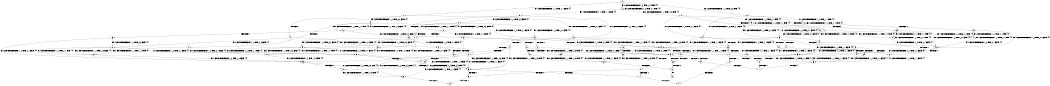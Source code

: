 digraph BCG {
size = "7, 10.5";
center = TRUE;
node [shape = circle];
0 [peripheries = 2];
0 -> 1 [label = "EX !1 !ATOMIC_EXCH_BRANCH (1, +1, TRUE, +1, 1, FALSE) !{0}"];
0 -> 2 [label = "EX !2 !ATOMIC_EXCH_BRANCH (1, +1, TRUE, +0, 3, TRUE) !{0}"];
0 -> 3 [label = "EX !0 !ATOMIC_EXCH_BRANCH (1, +0, TRUE, +0, 1, TRUE) !{0}"];
1 -> 4 [label = "TERMINATE !1"];
1 -> 5 [label = "EX !2 !ATOMIC_EXCH_BRANCH (1, +1, TRUE, +0, 3, FALSE) !{0}"];
1 -> 6 [label = "EX !0 !ATOMIC_EXCH_BRANCH (1, +0, TRUE, +0, 1, FALSE) !{0}"];
2 -> 7 [label = "TERMINATE !2"];
2 -> 8 [label = "EX !1 !ATOMIC_EXCH_BRANCH (1, +1, TRUE, +1, 1, TRUE) !{0}"];
2 -> 9 [label = "EX !0 !ATOMIC_EXCH_BRANCH (1, +0, TRUE, +0, 1, FALSE) !{0}"];
3 -> 10 [label = "EX !1 !ATOMIC_EXCH_BRANCH (1, +1, TRUE, +1, 1, FALSE) !{0}"];
3 -> 11 [label = "EX !2 !ATOMIC_EXCH_BRANCH (1, +1, TRUE, +0, 3, TRUE) !{0}"];
3 -> 3 [label = "EX !0 !ATOMIC_EXCH_BRANCH (1, +0, TRUE, +0, 1, TRUE) !{0}"];
4 -> 12 [label = "EX !2 !ATOMIC_EXCH_BRANCH (1, +1, TRUE, +0, 3, FALSE) !{0}"];
4 -> 13 [label = "EX !0 !ATOMIC_EXCH_BRANCH (1, +0, TRUE, +0, 1, FALSE) !{0}"];
5 -> 14 [label = "TERMINATE !1"];
5 -> 15 [label = "EX !0 !ATOMIC_EXCH_BRANCH (1, +0, TRUE, +0, 1, FALSE) !{0}"];
5 -> 16 [label = "EX !2 !ATOMIC_EXCH_BRANCH (1, +1, TRUE, +1, 1, TRUE) !{0}"];
6 -> 17 [label = "TERMINATE !1"];
6 -> 18 [label = "TERMINATE !0"];
6 -> 19 [label = "EX !2 !ATOMIC_EXCH_BRANCH (1, +1, TRUE, +0, 3, TRUE) !{0}"];
7 -> 20 [label = "EX !1 !ATOMIC_EXCH_BRANCH (1, +1, TRUE, +1, 1, TRUE) !{0}"];
7 -> 21 [label = "EX !0 !ATOMIC_EXCH_BRANCH (1, +0, TRUE, +0, 1, FALSE) !{0}"];
8 -> 22 [label = "TERMINATE !2"];
8 -> 23 [label = "EX !0 !ATOMIC_EXCH_BRANCH (1, +0, TRUE, +0, 1, FALSE) !{0}"];
8 -> 8 [label = "EX !1 !ATOMIC_EXCH_BRANCH (1, +1, TRUE, +1, 1, TRUE) !{0}"];
9 -> 24 [label = "TERMINATE !2"];
9 -> 25 [label = "TERMINATE !0"];
9 -> 19 [label = "EX !1 !ATOMIC_EXCH_BRANCH (1, +1, TRUE, +1, 1, FALSE) !{0}"];
10 -> 26 [label = "TERMINATE !1"];
10 -> 27 [label = "EX !2 !ATOMIC_EXCH_BRANCH (1, +1, TRUE, +0, 3, FALSE) !{0}"];
10 -> 6 [label = "EX !0 !ATOMIC_EXCH_BRANCH (1, +0, TRUE, +0, 1, FALSE) !{0}"];
11 -> 28 [label = "TERMINATE !2"];
11 -> 29 [label = "EX !1 !ATOMIC_EXCH_BRANCH (1, +1, TRUE, +1, 1, TRUE) !{0}"];
11 -> 9 [label = "EX !0 !ATOMIC_EXCH_BRANCH (1, +0, TRUE, +0, 1, FALSE) !{0}"];
12 -> 30 [label = "EX !0 !ATOMIC_EXCH_BRANCH (1, +0, TRUE, +0, 1, FALSE) !{0}"];
12 -> 31 [label = "EX !2 !ATOMIC_EXCH_BRANCH (1, +1, TRUE, +1, 1, TRUE) !{0}"];
13 -> 32 [label = "TERMINATE !0"];
13 -> 33 [label = "EX !2 !ATOMIC_EXCH_BRANCH (1, +1, TRUE, +0, 3, TRUE) !{0}"];
14 -> 30 [label = "EX !0 !ATOMIC_EXCH_BRANCH (1, +0, TRUE, +0, 1, FALSE) !{0}"];
14 -> 31 [label = "EX !2 !ATOMIC_EXCH_BRANCH (1, +1, TRUE, +1, 1, TRUE) !{0}"];
15 -> 34 [label = "TERMINATE !1"];
15 -> 35 [label = "TERMINATE !0"];
15 -> 19 [label = "EX !2 !ATOMIC_EXCH_BRANCH (1, +1, TRUE, +1, 1, FALSE) !{0}"];
16 -> 36 [label = "TERMINATE !1"];
16 -> 37 [label = "EX !0 !ATOMIC_EXCH_BRANCH (1, +0, TRUE, +0, 1, FALSE) !{0}"];
16 -> 5 [label = "EX !2 !ATOMIC_EXCH_BRANCH (1, +1, TRUE, +0, 3, FALSE) !{0}"];
17 -> 32 [label = "TERMINATE !0"];
17 -> 33 [label = "EX !2 !ATOMIC_EXCH_BRANCH (1, +1, TRUE, +0, 3, TRUE) !{0}"];
18 -> 38 [label = "TERMINATE !1"];
18 -> 39 [label = "EX !2 !ATOMIC_EXCH_BRANCH (1, +1, TRUE, +0, 3, TRUE) !{1}"];
19 -> 40 [label = "TERMINATE !1"];
19 -> 41 [label = "TERMINATE !2"];
19 -> 42 [label = "TERMINATE !0"];
20 -> 43 [label = "EX !0 !ATOMIC_EXCH_BRANCH (1, +0, TRUE, +0, 1, FALSE) !{0}"];
20 -> 20 [label = "EX !1 !ATOMIC_EXCH_BRANCH (1, +1, TRUE, +1, 1, TRUE) !{0}"];
21 -> 44 [label = "TERMINATE !0"];
21 -> 45 [label = "EX !1 !ATOMIC_EXCH_BRANCH (1, +1, TRUE, +1, 1, FALSE) !{0}"];
22 -> 43 [label = "EX !0 !ATOMIC_EXCH_BRANCH (1, +0, TRUE, +0, 1, FALSE) !{0}"];
22 -> 20 [label = "EX !1 !ATOMIC_EXCH_BRANCH (1, +1, TRUE, +1, 1, TRUE) !{0}"];
23 -> 46 [label = "TERMINATE !2"];
23 -> 47 [label = "TERMINATE !0"];
23 -> 19 [label = "EX !1 !ATOMIC_EXCH_BRANCH (1, +1, TRUE, +1, 1, FALSE) !{0}"];
24 -> 44 [label = "TERMINATE !0"];
24 -> 45 [label = "EX !1 !ATOMIC_EXCH_BRANCH (1, +1, TRUE, +1, 1, FALSE) !{0}"];
25 -> 48 [label = "TERMINATE !2"];
25 -> 39 [label = "EX !1 !ATOMIC_EXCH_BRANCH (1, +1, TRUE, +1, 1, FALSE) !{1}"];
26 -> 49 [label = "EX !2 !ATOMIC_EXCH_BRANCH (1, +1, TRUE, +0, 3, FALSE) !{0}"];
26 -> 13 [label = "EX !0 !ATOMIC_EXCH_BRANCH (1, +0, TRUE, +0, 1, FALSE) !{0}"];
27 -> 50 [label = "TERMINATE !1"];
27 -> 51 [label = "EX !2 !ATOMIC_EXCH_BRANCH (1, +1, TRUE, +1, 1, TRUE) !{0}"];
27 -> 15 [label = "EX !0 !ATOMIC_EXCH_BRANCH (1, +0, TRUE, +0, 1, FALSE) !{0}"];
28 -> 52 [label = "EX !1 !ATOMIC_EXCH_BRANCH (1, +1, TRUE, +1, 1, TRUE) !{0}"];
28 -> 21 [label = "EX !0 !ATOMIC_EXCH_BRANCH (1, +0, TRUE, +0, 1, FALSE) !{0}"];
29 -> 53 [label = "TERMINATE !2"];
29 -> 29 [label = "EX !1 !ATOMIC_EXCH_BRANCH (1, +1, TRUE, +1, 1, TRUE) !{0}"];
29 -> 23 [label = "EX !0 !ATOMIC_EXCH_BRANCH (1, +0, TRUE, +0, 1, FALSE) !{0}"];
30 -> 54 [label = "TERMINATE !0"];
30 -> 33 [label = "EX !2 !ATOMIC_EXCH_BRANCH (1, +1, TRUE, +1, 1, FALSE) !{0}"];
31 -> 55 [label = "EX !0 !ATOMIC_EXCH_BRANCH (1, +0, TRUE, +0, 1, FALSE) !{0}"];
31 -> 12 [label = "EX !2 !ATOMIC_EXCH_BRANCH (1, +1, TRUE, +0, 3, FALSE) !{0}"];
32 -> 56 [label = "EX !2 !ATOMIC_EXCH_BRANCH (1, +1, TRUE, +0, 3, TRUE) !{1}"];
33 -> 57 [label = "TERMINATE !2"];
33 -> 58 [label = "TERMINATE !0"];
34 -> 54 [label = "TERMINATE !0"];
34 -> 33 [label = "EX !2 !ATOMIC_EXCH_BRANCH (1, +1, TRUE, +1, 1, FALSE) !{0}"];
35 -> 59 [label = "TERMINATE !1"];
35 -> 39 [label = "EX !2 !ATOMIC_EXCH_BRANCH (1, +1, TRUE, +1, 1, FALSE) !{1}"];
36 -> 55 [label = "EX !0 !ATOMIC_EXCH_BRANCH (1, +0, TRUE, +0, 1, FALSE) !{0}"];
36 -> 12 [label = "EX !2 !ATOMIC_EXCH_BRANCH (1, +1, TRUE, +0, 3, FALSE) !{0}"];
37 -> 60 [label = "TERMINATE !1"];
37 -> 61 [label = "TERMINATE !0"];
37 -> 19 [label = "EX !2 !ATOMIC_EXCH_BRANCH (1, +1, TRUE, +0, 3, TRUE) !{0}"];
38 -> 62 [label = "EX !2 !ATOMIC_EXCH_BRANCH (1, +1, TRUE, +0, 3, TRUE) !{2}"];
39 -> 63 [label = "TERMINATE !1"];
39 -> 64 [label = "TERMINATE !2"];
40 -> 57 [label = "TERMINATE !2"];
40 -> 58 [label = "TERMINATE !0"];
41 -> 65 [label = "TERMINATE !1"];
41 -> 66 [label = "TERMINATE !0"];
42 -> 63 [label = "TERMINATE !1"];
42 -> 64 [label = "TERMINATE !2"];
43 -> 67 [label = "TERMINATE !0"];
43 -> 45 [label = "EX !1 !ATOMIC_EXCH_BRANCH (1, +1, TRUE, +1, 1, FALSE) !{0}"];
44 -> 68 [label = "EX !1 !ATOMIC_EXCH_BRANCH (1, +1, TRUE, +1, 1, FALSE) !{1}"];
45 -> 65 [label = "TERMINATE !1"];
45 -> 66 [label = "TERMINATE !0"];
46 -> 67 [label = "TERMINATE !0"];
46 -> 45 [label = "EX !1 !ATOMIC_EXCH_BRANCH (1, +1, TRUE, +1, 1, FALSE) !{0}"];
47 -> 69 [label = "TERMINATE !2"];
47 -> 39 [label = "EX !1 !ATOMIC_EXCH_BRANCH (1, +1, TRUE, +1, 1, FALSE) !{1}"];
48 -> 68 [label = "EX !1 !ATOMIC_EXCH_BRANCH (1, +1, TRUE, +1, 1, FALSE) !{1}"];
49 -> 70 [label = "EX !2 !ATOMIC_EXCH_BRANCH (1, +1, TRUE, +1, 1, TRUE) !{0}"];
49 -> 30 [label = "EX !0 !ATOMIC_EXCH_BRANCH (1, +0, TRUE, +0, 1, FALSE) !{0}"];
50 -> 70 [label = "EX !2 !ATOMIC_EXCH_BRANCH (1, +1, TRUE, +1, 1, TRUE) !{0}"];
50 -> 30 [label = "EX !0 !ATOMIC_EXCH_BRANCH (1, +0, TRUE, +0, 1, FALSE) !{0}"];
51 -> 71 [label = "TERMINATE !1"];
51 -> 27 [label = "EX !2 !ATOMIC_EXCH_BRANCH (1, +1, TRUE, +0, 3, FALSE) !{0}"];
51 -> 37 [label = "EX !0 !ATOMIC_EXCH_BRANCH (1, +0, TRUE, +0, 1, FALSE) !{0}"];
52 -> 52 [label = "EX !1 !ATOMIC_EXCH_BRANCH (1, +1, TRUE, +1, 1, TRUE) !{0}"];
52 -> 43 [label = "EX !0 !ATOMIC_EXCH_BRANCH (1, +0, TRUE, +0, 1, FALSE) !{0}"];
53 -> 52 [label = "EX !1 !ATOMIC_EXCH_BRANCH (1, +1, TRUE, +1, 1, TRUE) !{0}"];
53 -> 43 [label = "EX !0 !ATOMIC_EXCH_BRANCH (1, +0, TRUE, +0, 1, FALSE) !{0}"];
54 -> 56 [label = "EX !2 !ATOMIC_EXCH_BRANCH (1, +1, TRUE, +1, 1, FALSE) !{1}"];
55 -> 72 [label = "TERMINATE !0"];
55 -> 33 [label = "EX !2 !ATOMIC_EXCH_BRANCH (1, +1, TRUE, +0, 3, TRUE) !{0}"];
56 -> 73 [label = "TERMINATE !2"];
57 -> 74 [label = "TERMINATE !0"];
58 -> 73 [label = "TERMINATE !2"];
59 -> 62 [label = "EX !2 !ATOMIC_EXCH_BRANCH (1, +1, TRUE, +1, 1, FALSE) !{2}"];
60 -> 72 [label = "TERMINATE !0"];
60 -> 33 [label = "EX !2 !ATOMIC_EXCH_BRANCH (1, +1, TRUE, +0, 3, TRUE) !{0}"];
61 -> 75 [label = "TERMINATE !1"];
61 -> 39 [label = "EX !2 !ATOMIC_EXCH_BRANCH (1, +1, TRUE, +0, 3, TRUE) !{1}"];
62 -> 76 [label = "TERMINATE !2"];
63 -> 76 [label = "TERMINATE !2"];
64 -> 77 [label = "TERMINATE !1"];
65 -> 74 [label = "TERMINATE !0"];
66 -> 77 [label = "TERMINATE !1"];
67 -> 68 [label = "EX !1 !ATOMIC_EXCH_BRANCH (1, +1, TRUE, +1, 1, FALSE) !{1}"];
68 -> 77 [label = "TERMINATE !1"];
69 -> 68 [label = "EX !1 !ATOMIC_EXCH_BRANCH (1, +1, TRUE, +1, 1, FALSE) !{1}"];
70 -> 49 [label = "EX !2 !ATOMIC_EXCH_BRANCH (1, +1, TRUE, +0, 3, FALSE) !{0}"];
70 -> 55 [label = "EX !0 !ATOMIC_EXCH_BRANCH (1, +0, TRUE, +0, 1, FALSE) !{0}"];
71 -> 49 [label = "EX !2 !ATOMIC_EXCH_BRANCH (1, +1, TRUE, +0, 3, FALSE) !{0}"];
71 -> 55 [label = "EX !0 !ATOMIC_EXCH_BRANCH (1, +0, TRUE, +0, 1, FALSE) !{0}"];
72 -> 56 [label = "EX !2 !ATOMIC_EXCH_BRANCH (1, +1, TRUE, +0, 3, TRUE) !{1}"];
75 -> 62 [label = "EX !2 !ATOMIC_EXCH_BRANCH (1, +1, TRUE, +0, 3, TRUE) !{2}"];
76 -> 78 [label = "exit"];
}
